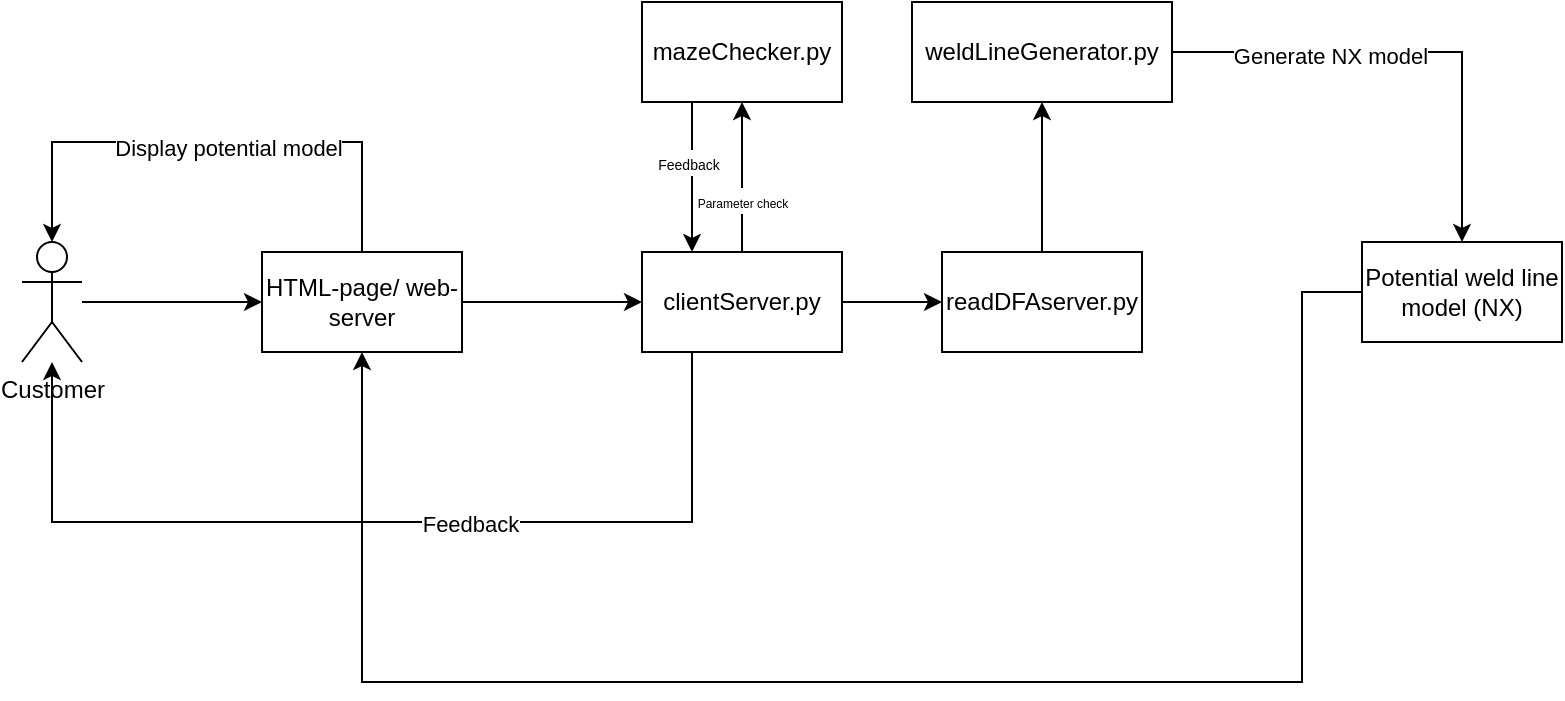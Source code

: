<mxfile version="14.4.5" type="github">
  <diagram id="2ORULyKUraoqu3Yf6mNr" name="Page-1">
    <mxGraphModel dx="988" dy="636" grid="1" gridSize="10" guides="1" tooltips="1" connect="1" arrows="1" fold="1" page="1" pageScale="1" pageWidth="1169" pageHeight="1654" math="0" shadow="0">
      <root>
        <mxCell id="0" />
        <mxCell id="1" parent="0" />
        <mxCell id="6zVq_JOS9x9FdNU69iAo-7" style="edgeStyle=orthogonalEdgeStyle;rounded=0;orthogonalLoop=1;jettySize=auto;html=1;entryX=0;entryY=0.5;entryDx=0;entryDy=0;" edge="1" parent="1" source="6zVq_JOS9x9FdNU69iAo-1" target="6zVq_JOS9x9FdNU69iAo-2">
          <mxGeometry relative="1" as="geometry" />
        </mxCell>
        <mxCell id="6zVq_JOS9x9FdNU69iAo-1" value="Customer" style="shape=umlActor;verticalLabelPosition=bottom;verticalAlign=top;html=1;outlineConnect=0;" vertex="1" parent="1">
          <mxGeometry x="90" y="250" width="30" height="60" as="geometry" />
        </mxCell>
        <mxCell id="6zVq_JOS9x9FdNU69iAo-6" style="edgeStyle=orthogonalEdgeStyle;rounded=0;orthogonalLoop=1;jettySize=auto;html=1;entryX=0;entryY=0.5;entryDx=0;entryDy=0;" edge="1" parent="1" source="6zVq_JOS9x9FdNU69iAo-2" target="6zVq_JOS9x9FdNU69iAo-4">
          <mxGeometry relative="1" as="geometry" />
        </mxCell>
        <mxCell id="6zVq_JOS9x9FdNU69iAo-22" style="edgeStyle=orthogonalEdgeStyle;rounded=0;orthogonalLoop=1;jettySize=auto;html=1;" edge="1" parent="1" source="6zVq_JOS9x9FdNU69iAo-2">
          <mxGeometry relative="1" as="geometry">
            <mxPoint x="105" y="250" as="targetPoint" />
            <Array as="points">
              <mxPoint x="260" y="200" />
              <mxPoint x="105" y="200" />
            </Array>
          </mxGeometry>
        </mxCell>
        <mxCell id="6zVq_JOS9x9FdNU69iAo-23" value="Display potential model" style="edgeLabel;html=1;align=center;verticalAlign=middle;resizable=0;points=[];" vertex="1" connectable="0" parent="6zVq_JOS9x9FdNU69iAo-22">
          <mxGeometry x="-0.056" y="3" relative="1" as="geometry">
            <mxPoint as="offset" />
          </mxGeometry>
        </mxCell>
        <mxCell id="6zVq_JOS9x9FdNU69iAo-2" value="HTML-page/ web- server" style="rounded=0;whiteSpace=wrap;html=1;" vertex="1" parent="1">
          <mxGeometry x="210" y="255" width="100" height="50" as="geometry" />
        </mxCell>
        <mxCell id="6zVq_JOS9x9FdNU69iAo-8" style="edgeStyle=orthogonalEdgeStyle;rounded=0;orthogonalLoop=1;jettySize=auto;html=1;entryX=0.5;entryY=1;entryDx=0;entryDy=0;" edge="1" parent="1" source="6zVq_JOS9x9FdNU69iAo-4" target="6zVq_JOS9x9FdNU69iAo-5">
          <mxGeometry relative="1" as="geometry" />
        </mxCell>
        <mxCell id="6zVq_JOS9x9FdNU69iAo-10" value="&lt;font style=&quot;font-size: 6px&quot;&gt;Parameter check&lt;/font&gt;" style="edgeLabel;html=1;align=center;verticalAlign=middle;resizable=0;points=[];" vertex="1" connectable="0" parent="6zVq_JOS9x9FdNU69iAo-8">
          <mxGeometry x="-0.293" relative="1" as="geometry">
            <mxPoint as="offset" />
          </mxGeometry>
        </mxCell>
        <mxCell id="6zVq_JOS9x9FdNU69iAo-12" style="edgeStyle=orthogonalEdgeStyle;rounded=0;orthogonalLoop=1;jettySize=auto;html=1;exitX=0.25;exitY=1;exitDx=0;exitDy=0;" edge="1" parent="1" source="6zVq_JOS9x9FdNU69iAo-4" target="6zVq_JOS9x9FdNU69iAo-1">
          <mxGeometry relative="1" as="geometry">
            <Array as="points">
              <mxPoint x="425" y="390" />
              <mxPoint x="105" y="390" />
            </Array>
          </mxGeometry>
        </mxCell>
        <mxCell id="6zVq_JOS9x9FdNU69iAo-16" value="Feedback" style="edgeLabel;html=1;align=center;verticalAlign=middle;resizable=0;points=[];" vertex="1" connectable="0" parent="6zVq_JOS9x9FdNU69iAo-12">
          <mxGeometry x="-0.191" y="1" relative="1" as="geometry">
            <mxPoint as="offset" />
          </mxGeometry>
        </mxCell>
        <mxCell id="6zVq_JOS9x9FdNU69iAo-17" style="edgeStyle=orthogonalEdgeStyle;rounded=0;orthogonalLoop=1;jettySize=auto;html=1;entryX=0;entryY=0.5;entryDx=0;entryDy=0;" edge="1" parent="1" source="6zVq_JOS9x9FdNU69iAo-4" target="6zVq_JOS9x9FdNU69iAo-15">
          <mxGeometry relative="1" as="geometry" />
        </mxCell>
        <mxCell id="6zVq_JOS9x9FdNU69iAo-4" value="clientServer.py" style="rounded=0;whiteSpace=wrap;html=1;" vertex="1" parent="1">
          <mxGeometry x="400" y="255" width="100" height="50" as="geometry" />
        </mxCell>
        <mxCell id="6zVq_JOS9x9FdNU69iAo-9" style="edgeStyle=orthogonalEdgeStyle;rounded=0;orthogonalLoop=1;jettySize=auto;html=1;exitX=0.25;exitY=1;exitDx=0;exitDy=0;entryX=0.25;entryY=0;entryDx=0;entryDy=0;" edge="1" parent="1" source="6zVq_JOS9x9FdNU69iAo-5" target="6zVq_JOS9x9FdNU69iAo-4">
          <mxGeometry relative="1" as="geometry" />
        </mxCell>
        <mxCell id="6zVq_JOS9x9FdNU69iAo-11" value="&lt;font style=&quot;font-size: 7px&quot;&gt;Feedback&lt;/font&gt;" style="edgeLabel;html=1;align=center;verticalAlign=middle;resizable=0;points=[];" vertex="1" connectable="0" parent="6zVq_JOS9x9FdNU69iAo-9">
          <mxGeometry x="-0.204" y="-2" relative="1" as="geometry">
            <mxPoint as="offset" />
          </mxGeometry>
        </mxCell>
        <mxCell id="6zVq_JOS9x9FdNU69iAo-5" value="mazeChecker.py" style="rounded=0;whiteSpace=wrap;html=1;" vertex="1" parent="1">
          <mxGeometry x="400" y="130" width="100" height="50" as="geometry" />
        </mxCell>
        <mxCell id="6zVq_JOS9x9FdNU69iAo-14" style="edgeStyle=orthogonalEdgeStyle;rounded=0;orthogonalLoop=1;jettySize=auto;html=1;entryX=0.5;entryY=1;entryDx=0;entryDy=0;" edge="1" parent="1" source="6zVq_JOS9x9FdNU69iAo-13" target="6zVq_JOS9x9FdNU69iAo-2">
          <mxGeometry relative="1" as="geometry">
            <mxPoint x="730" y="510" as="targetPoint" />
            <Array as="points">
              <mxPoint x="730" y="275" />
              <mxPoint x="730" y="470" />
              <mxPoint x="260" y="470" />
            </Array>
          </mxGeometry>
        </mxCell>
        <mxCell id="6zVq_JOS9x9FdNU69iAo-13" value="Potential weld line model (NX)" style="rounded=0;whiteSpace=wrap;html=1;" vertex="1" parent="1">
          <mxGeometry x="760" y="250" width="100" height="50" as="geometry" />
        </mxCell>
        <mxCell id="6zVq_JOS9x9FdNU69iAo-19" style="edgeStyle=orthogonalEdgeStyle;rounded=0;orthogonalLoop=1;jettySize=auto;html=1;" edge="1" parent="1" source="6zVq_JOS9x9FdNU69iAo-15" target="6zVq_JOS9x9FdNU69iAo-18">
          <mxGeometry relative="1" as="geometry" />
        </mxCell>
        <mxCell id="6zVq_JOS9x9FdNU69iAo-15" value="readDFAserver.py" style="rounded=0;whiteSpace=wrap;html=1;" vertex="1" parent="1">
          <mxGeometry x="550" y="255" width="100" height="50" as="geometry" />
        </mxCell>
        <mxCell id="6zVq_JOS9x9FdNU69iAo-24" style="edgeStyle=orthogonalEdgeStyle;rounded=0;orthogonalLoop=1;jettySize=auto;html=1;" edge="1" parent="1" source="6zVq_JOS9x9FdNU69iAo-18" target="6zVq_JOS9x9FdNU69iAo-13">
          <mxGeometry relative="1" as="geometry" />
        </mxCell>
        <mxCell id="6zVq_JOS9x9FdNU69iAo-25" value="Generate NX model" style="edgeLabel;html=1;align=center;verticalAlign=middle;resizable=0;points=[];" vertex="1" connectable="0" parent="6zVq_JOS9x9FdNU69iAo-24">
          <mxGeometry x="-0.344" y="-2" relative="1" as="geometry">
            <mxPoint as="offset" />
          </mxGeometry>
        </mxCell>
        <mxCell id="6zVq_JOS9x9FdNU69iAo-18" value="weldLineGenerator.py" style="rounded=0;whiteSpace=wrap;html=1;" vertex="1" parent="1">
          <mxGeometry x="535" y="130" width="130" height="50" as="geometry" />
        </mxCell>
      </root>
    </mxGraphModel>
  </diagram>
</mxfile>
